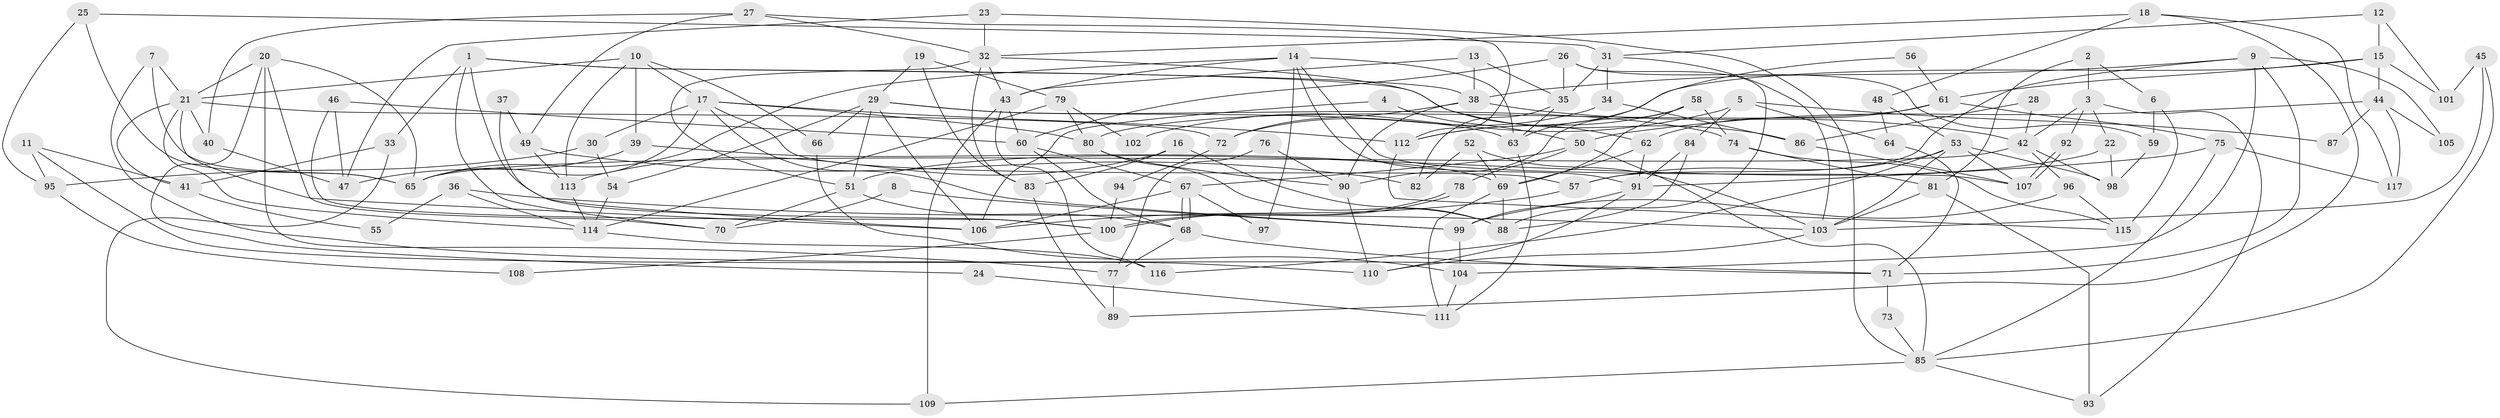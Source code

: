 // coarse degree distribution, {7: 0.07792207792207792, 6: 0.11688311688311688, 4: 0.11688311688311688, 3: 0.22077922077922077, 5: 0.16883116883116883, 9: 0.05194805194805195, 8: 0.07792207792207792, 10: 0.03896103896103896, 2: 0.12987012987012986}
// Generated by graph-tools (version 1.1) at 2025/52/02/27/25 19:52:05]
// undirected, 117 vertices, 234 edges
graph export_dot {
graph [start="1"]
  node [color=gray90,style=filled];
  1;
  2;
  3;
  4;
  5;
  6;
  7;
  8;
  9;
  10;
  11;
  12;
  13;
  14;
  15;
  16;
  17;
  18;
  19;
  20;
  21;
  22;
  23;
  24;
  25;
  26;
  27;
  28;
  29;
  30;
  31;
  32;
  33;
  34;
  35;
  36;
  37;
  38;
  39;
  40;
  41;
  42;
  43;
  44;
  45;
  46;
  47;
  48;
  49;
  50;
  51;
  52;
  53;
  54;
  55;
  56;
  57;
  58;
  59;
  60;
  61;
  62;
  63;
  64;
  65;
  66;
  67;
  68;
  69;
  70;
  71;
  72;
  73;
  74;
  75;
  76;
  77;
  78;
  79;
  80;
  81;
  82;
  83;
  84;
  85;
  86;
  87;
  88;
  89;
  90;
  91;
  92;
  93;
  94;
  95;
  96;
  97;
  98;
  99;
  100;
  101;
  102;
  103;
  104;
  105;
  106;
  107;
  108;
  109;
  110;
  111;
  112;
  113;
  114;
  115;
  116;
  117;
  1 -- 38;
  1 -- 86;
  1 -- 33;
  1 -- 70;
  1 -- 100;
  2 -- 3;
  2 -- 81;
  2 -- 6;
  3 -- 42;
  3 -- 93;
  3 -- 22;
  3 -- 92;
  4 -- 106;
  4 -- 50;
  5 -- 84;
  5 -- 64;
  5 -- 87;
  5 -- 102;
  6 -- 115;
  6 -- 59;
  7 -- 65;
  7 -- 21;
  7 -- 71;
  8 -- 70;
  8 -- 99;
  9 -- 71;
  9 -- 104;
  9 -- 38;
  9 -- 57;
  9 -- 105;
  10 -- 113;
  10 -- 21;
  10 -- 17;
  10 -- 39;
  10 -- 66;
  11 -- 110;
  11 -- 95;
  11 -- 41;
  12 -- 31;
  12 -- 15;
  12 -- 101;
  13 -- 43;
  13 -- 38;
  13 -- 35;
  14 -- 63;
  14 -- 107;
  14 -- 43;
  14 -- 65;
  14 -- 91;
  14 -- 97;
  15 -- 61;
  15 -- 112;
  15 -- 44;
  15 -- 101;
  16 -- 88;
  16 -- 113;
  16 -- 83;
  17 -- 65;
  17 -- 30;
  17 -- 57;
  17 -- 80;
  17 -- 99;
  17 -- 112;
  18 -- 32;
  18 -- 89;
  18 -- 48;
  18 -- 117;
  19 -- 29;
  19 -- 83;
  19 -- 79;
  20 -- 21;
  20 -- 70;
  20 -- 24;
  20 -- 65;
  20 -- 77;
  21 -- 40;
  21 -- 106;
  21 -- 41;
  21 -- 72;
  21 -- 114;
  22 -- 98;
  22 -- 51;
  23 -- 32;
  23 -- 47;
  23 -- 85;
  24 -- 111;
  25 -- 65;
  25 -- 31;
  25 -- 95;
  26 -- 60;
  26 -- 88;
  26 -- 35;
  26 -- 59;
  27 -- 32;
  27 -- 112;
  27 -- 40;
  27 -- 49;
  28 -- 42;
  28 -- 86;
  29 -- 106;
  29 -- 63;
  29 -- 51;
  29 -- 54;
  29 -- 66;
  29 -- 74;
  30 -- 54;
  30 -- 95;
  31 -- 35;
  31 -- 103;
  31 -- 34;
  32 -- 51;
  32 -- 62;
  32 -- 43;
  32 -- 83;
  33 -- 41;
  33 -- 109;
  34 -- 72;
  34 -- 86;
  35 -- 63;
  35 -- 82;
  36 -- 114;
  36 -- 103;
  36 -- 55;
  37 -- 106;
  37 -- 49;
  38 -- 90;
  38 -- 42;
  38 -- 72;
  39 -- 69;
  39 -- 47;
  40 -- 47;
  41 -- 55;
  42 -- 65;
  42 -- 96;
  42 -- 98;
  43 -- 60;
  43 -- 109;
  43 -- 116;
  44 -- 50;
  44 -- 87;
  44 -- 105;
  44 -- 117;
  45 -- 85;
  45 -- 101;
  45 -- 103;
  46 -- 100;
  46 -- 60;
  46 -- 47;
  48 -- 53;
  48 -- 64;
  49 -- 82;
  49 -- 113;
  50 -- 85;
  50 -- 67;
  50 -- 78;
  51 -- 68;
  51 -- 70;
  52 -- 69;
  52 -- 103;
  52 -- 82;
  53 -- 98;
  53 -- 57;
  53 -- 103;
  53 -- 107;
  53 -- 116;
  54 -- 114;
  56 -- 63;
  56 -- 61;
  57 -- 106;
  58 -- 112;
  58 -- 90;
  58 -- 69;
  58 -- 74;
  59 -- 98;
  60 -- 68;
  60 -- 67;
  61 -- 75;
  61 -- 80;
  61 -- 62;
  62 -- 91;
  62 -- 69;
  63 -- 111;
  64 -- 71;
  66 -- 104;
  67 -- 68;
  67 -- 68;
  67 -- 97;
  67 -- 106;
  68 -- 71;
  68 -- 77;
  69 -- 88;
  69 -- 111;
  71 -- 73;
  72 -- 94;
  73 -- 85;
  74 -- 81;
  74 -- 115;
  75 -- 117;
  75 -- 85;
  75 -- 91;
  76 -- 90;
  76 -- 77;
  77 -- 89;
  78 -- 100;
  78 -- 100;
  79 -- 114;
  79 -- 80;
  79 -- 102;
  80 -- 88;
  80 -- 90;
  81 -- 103;
  81 -- 93;
  83 -- 89;
  84 -- 88;
  84 -- 91;
  85 -- 109;
  85 -- 93;
  86 -- 107;
  90 -- 110;
  91 -- 99;
  91 -- 110;
  92 -- 107;
  92 -- 107;
  94 -- 100;
  95 -- 108;
  96 -- 99;
  96 -- 115;
  99 -- 104;
  100 -- 108;
  103 -- 110;
  104 -- 111;
  112 -- 115;
  113 -- 114;
  114 -- 116;
}
